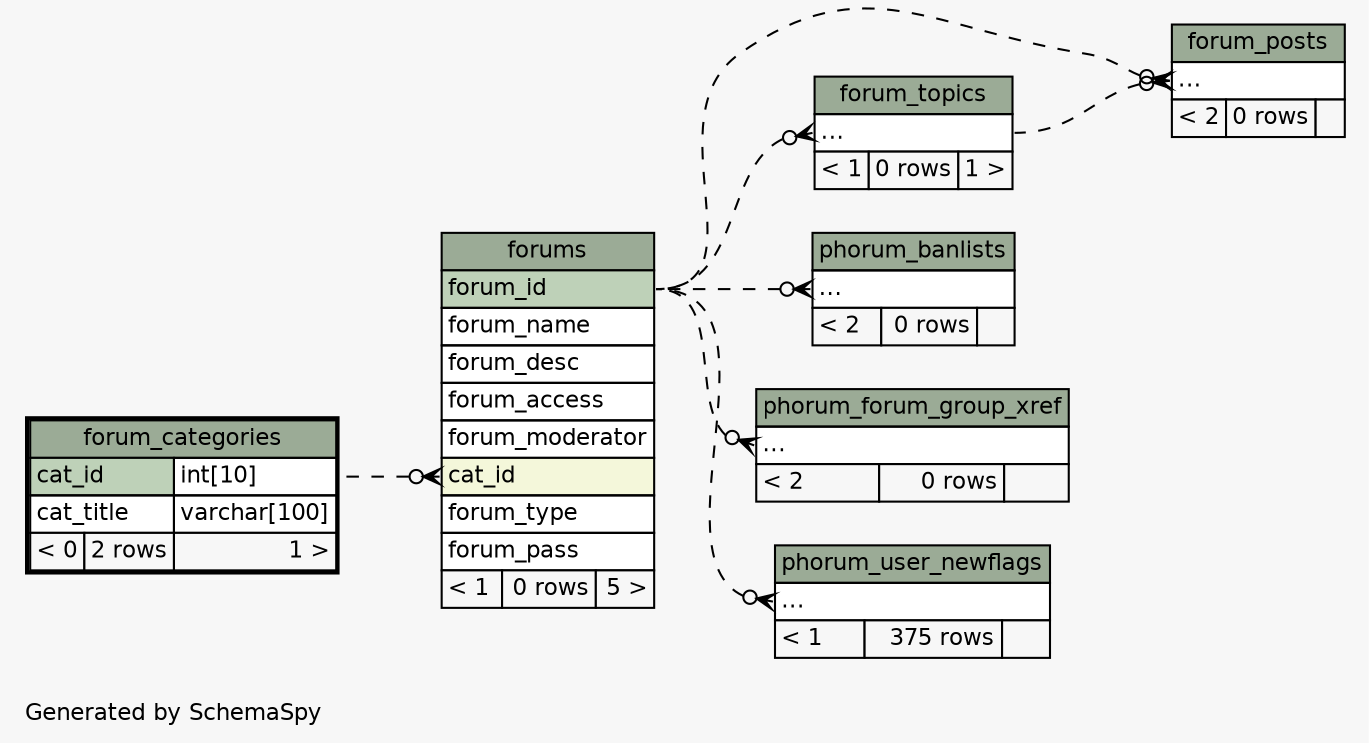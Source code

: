 // dot 2.38.0 on Mac OS X 10.9.4
// SchemaSpy rev 590
digraph "impliedTwoDegreesRelationshipsDiagram" {
  graph [
    rankdir="RL"
    bgcolor="#f7f7f7"
    label="\nGenerated by SchemaSpy"
    labeljust="l"
    nodesep="0.18"
    ranksep="0.46"
    fontname="Helvetica"
    fontsize="11"
  ];
  node [
    fontname="Helvetica"
    fontsize="11"
    shape="plaintext"
  ];
  edge [
    arrowsize="0.8"
  ];
  "forum_posts":"elipses":w -> "forums":"forum_id":e [arrowhead=none dir=back arrowtail=crowodot style=dashed];
  "forum_posts":"elipses":w -> "forum_topics":"elipses":e [arrowhead=none dir=back arrowtail=crowodot style=dashed];
  "forum_topics":"elipses":w -> "forums":"forum_id":e [arrowhead=none dir=back arrowtail=crowodot style=dashed];
  "forums":"cat_id":w -> "forum_categories":"cat_id.type":e [arrowhead=none dir=back arrowtail=crowodot style=dashed];
  "phorum_banlists":"elipses":w -> "forums":"forum_id":e [arrowhead=none dir=back arrowtail=crowodot style=dashed];
  "phorum_forum_group_xref":"elipses":w -> "forums":"forum_id":e [arrowhead=none dir=back arrowtail=crowodot style=dashed];
  "phorum_user_newflags":"elipses":w -> "forums":"forum_id":e [arrowhead=none dir=back arrowtail=crowodot style=dashed];
  "forum_categories" [
    label=<
    <TABLE BORDER="2" CELLBORDER="1" CELLSPACING="0" BGCOLOR="#ffffff">
      <TR><TD COLSPAN="3" BGCOLOR="#9bab96" ALIGN="CENTER">forum_categories</TD></TR>
      <TR><TD PORT="cat_id" COLSPAN="2" BGCOLOR="#bed1b8" ALIGN="LEFT">cat_id</TD><TD PORT="cat_id.type" ALIGN="LEFT">int[10]</TD></TR>
      <TR><TD PORT="cat_title" COLSPAN="2" ALIGN="LEFT">cat_title</TD><TD PORT="cat_title.type" ALIGN="LEFT">varchar[100]</TD></TR>
      <TR><TD ALIGN="LEFT" BGCOLOR="#f7f7f7">&lt; 0</TD><TD ALIGN="RIGHT" BGCOLOR="#f7f7f7">2 rows</TD><TD ALIGN="RIGHT" BGCOLOR="#f7f7f7">1 &gt;</TD></TR>
    </TABLE>>
    URL="forum_categories.html"
    tooltip="forum_categories"
  ];
  "forum_posts" [
    label=<
    <TABLE BORDER="0" CELLBORDER="1" CELLSPACING="0" BGCOLOR="#ffffff">
      <TR><TD COLSPAN="3" BGCOLOR="#9bab96" ALIGN="CENTER">forum_posts</TD></TR>
      <TR><TD PORT="elipses" COLSPAN="3" ALIGN="LEFT">...</TD></TR>
      <TR><TD ALIGN="LEFT" BGCOLOR="#f7f7f7">&lt; 2</TD><TD ALIGN="RIGHT" BGCOLOR="#f7f7f7">0 rows</TD><TD ALIGN="RIGHT" BGCOLOR="#f7f7f7">  </TD></TR>
    </TABLE>>
    URL="forum_posts.html"
    tooltip="forum_posts"
  ];
  "forum_topics" [
    label=<
    <TABLE BORDER="0" CELLBORDER="1" CELLSPACING="0" BGCOLOR="#ffffff">
      <TR><TD COLSPAN="3" BGCOLOR="#9bab96" ALIGN="CENTER">forum_topics</TD></TR>
      <TR><TD PORT="elipses" COLSPAN="3" ALIGN="LEFT">...</TD></TR>
      <TR><TD ALIGN="LEFT" BGCOLOR="#f7f7f7">&lt; 1</TD><TD ALIGN="RIGHT" BGCOLOR="#f7f7f7">0 rows</TD><TD ALIGN="RIGHT" BGCOLOR="#f7f7f7">1 &gt;</TD></TR>
    </TABLE>>
    URL="forum_topics.html"
    tooltip="forum_topics"
  ];
  "forums" [
    label=<
    <TABLE BORDER="0" CELLBORDER="1" CELLSPACING="0" BGCOLOR="#ffffff">
      <TR><TD COLSPAN="3" BGCOLOR="#9bab96" ALIGN="CENTER">forums</TD></TR>
      <TR><TD PORT="forum_id" COLSPAN="3" BGCOLOR="#bed1b8" ALIGN="LEFT">forum_id</TD></TR>
      <TR><TD PORT="forum_name" COLSPAN="3" ALIGN="LEFT">forum_name</TD></TR>
      <TR><TD PORT="forum_desc" COLSPAN="3" ALIGN="LEFT">forum_desc</TD></TR>
      <TR><TD PORT="forum_access" COLSPAN="3" ALIGN="LEFT">forum_access</TD></TR>
      <TR><TD PORT="forum_moderator" COLSPAN="3" ALIGN="LEFT">forum_moderator</TD></TR>
      <TR><TD PORT="cat_id" COLSPAN="3" BGCOLOR="#f4f7da" ALIGN="LEFT">cat_id</TD></TR>
      <TR><TD PORT="forum_type" COLSPAN="3" ALIGN="LEFT">forum_type</TD></TR>
      <TR><TD PORT="forum_pass" COLSPAN="3" ALIGN="LEFT">forum_pass</TD></TR>
      <TR><TD ALIGN="LEFT" BGCOLOR="#f7f7f7">&lt; 1</TD><TD ALIGN="RIGHT" BGCOLOR="#f7f7f7">0 rows</TD><TD ALIGN="RIGHT" BGCOLOR="#f7f7f7">5 &gt;</TD></TR>
    </TABLE>>
    URL="forums.html"
    tooltip="forums"
  ];
  "phorum_banlists" [
    label=<
    <TABLE BORDER="0" CELLBORDER="1" CELLSPACING="0" BGCOLOR="#ffffff">
      <TR><TD COLSPAN="3" BGCOLOR="#9bab96" ALIGN="CENTER">phorum_banlists</TD></TR>
      <TR><TD PORT="elipses" COLSPAN="3" ALIGN="LEFT">...</TD></TR>
      <TR><TD ALIGN="LEFT" BGCOLOR="#f7f7f7">&lt; 2</TD><TD ALIGN="RIGHT" BGCOLOR="#f7f7f7">0 rows</TD><TD ALIGN="RIGHT" BGCOLOR="#f7f7f7">  </TD></TR>
    </TABLE>>
    URL="phorum_banlists.html"
    tooltip="phorum_banlists"
  ];
  "phorum_forum_group_xref" [
    label=<
    <TABLE BORDER="0" CELLBORDER="1" CELLSPACING="0" BGCOLOR="#ffffff">
      <TR><TD COLSPAN="3" BGCOLOR="#9bab96" ALIGN="CENTER">phorum_forum_group_xref</TD></TR>
      <TR><TD PORT="elipses" COLSPAN="3" ALIGN="LEFT">...</TD></TR>
      <TR><TD ALIGN="LEFT" BGCOLOR="#f7f7f7">&lt; 2</TD><TD ALIGN="RIGHT" BGCOLOR="#f7f7f7">0 rows</TD><TD ALIGN="RIGHT" BGCOLOR="#f7f7f7">  </TD></TR>
    </TABLE>>
    URL="phorum_forum_group_xref.html"
    tooltip="phorum_forum_group_xref"
  ];
  "phorum_user_newflags" [
    label=<
    <TABLE BORDER="0" CELLBORDER="1" CELLSPACING="0" BGCOLOR="#ffffff">
      <TR><TD COLSPAN="3" BGCOLOR="#9bab96" ALIGN="CENTER">phorum_user_newflags</TD></TR>
      <TR><TD PORT="elipses" COLSPAN="3" ALIGN="LEFT">...</TD></TR>
      <TR><TD ALIGN="LEFT" BGCOLOR="#f7f7f7">&lt; 1</TD><TD ALIGN="RIGHT" BGCOLOR="#f7f7f7">375 rows</TD><TD ALIGN="RIGHT" BGCOLOR="#f7f7f7">  </TD></TR>
    </TABLE>>
    URL="phorum_user_newflags.html"
    tooltip="phorum_user_newflags"
  ];
}
